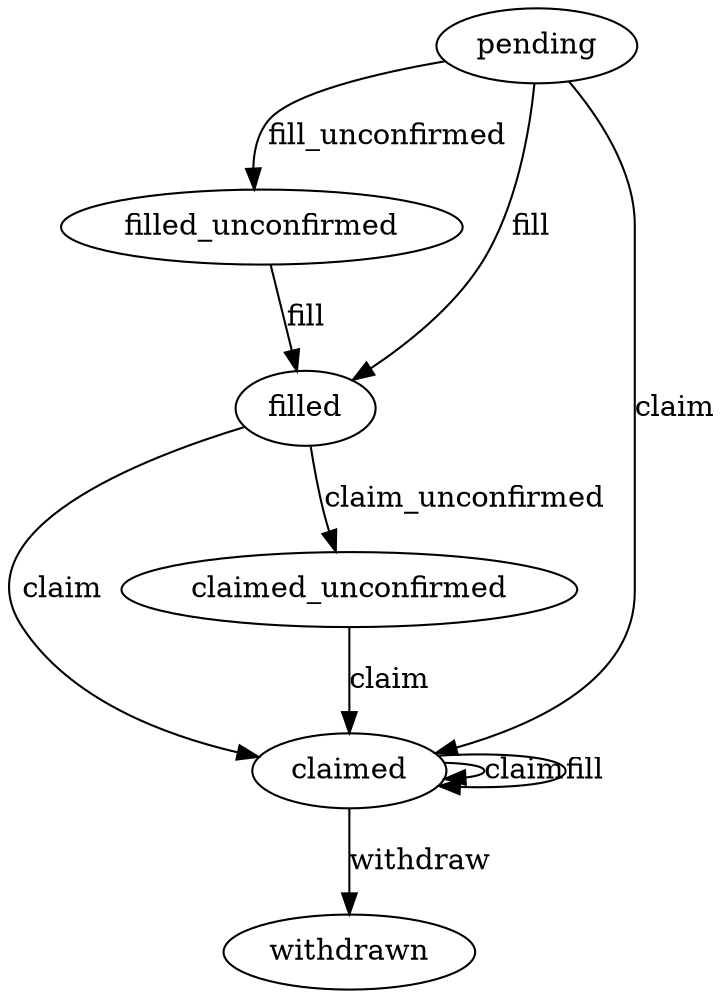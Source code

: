 digraph request_state_machine {
    node [] pending, filled_unconfirmed, filled, claimed, withdrawn;

    pending -> filled_unconfirmed [label = fill_unconfirmed];
    pending -> filled [label = fill];
    pending -> claimed [label = claim];
    filled -> claimed [label = claim];
    filled -> claimed_unconfirmed [label = claim_unconfirmed];
    filled_unconfirmed -> filled [label = fill];
    claimed -> claimed [label = claim];
    claimed -> claimed [label = fill];
    claimed -> withdrawn [label = withdraw];
    claimed_unconfirmed -> claimed [label = claim];
}
